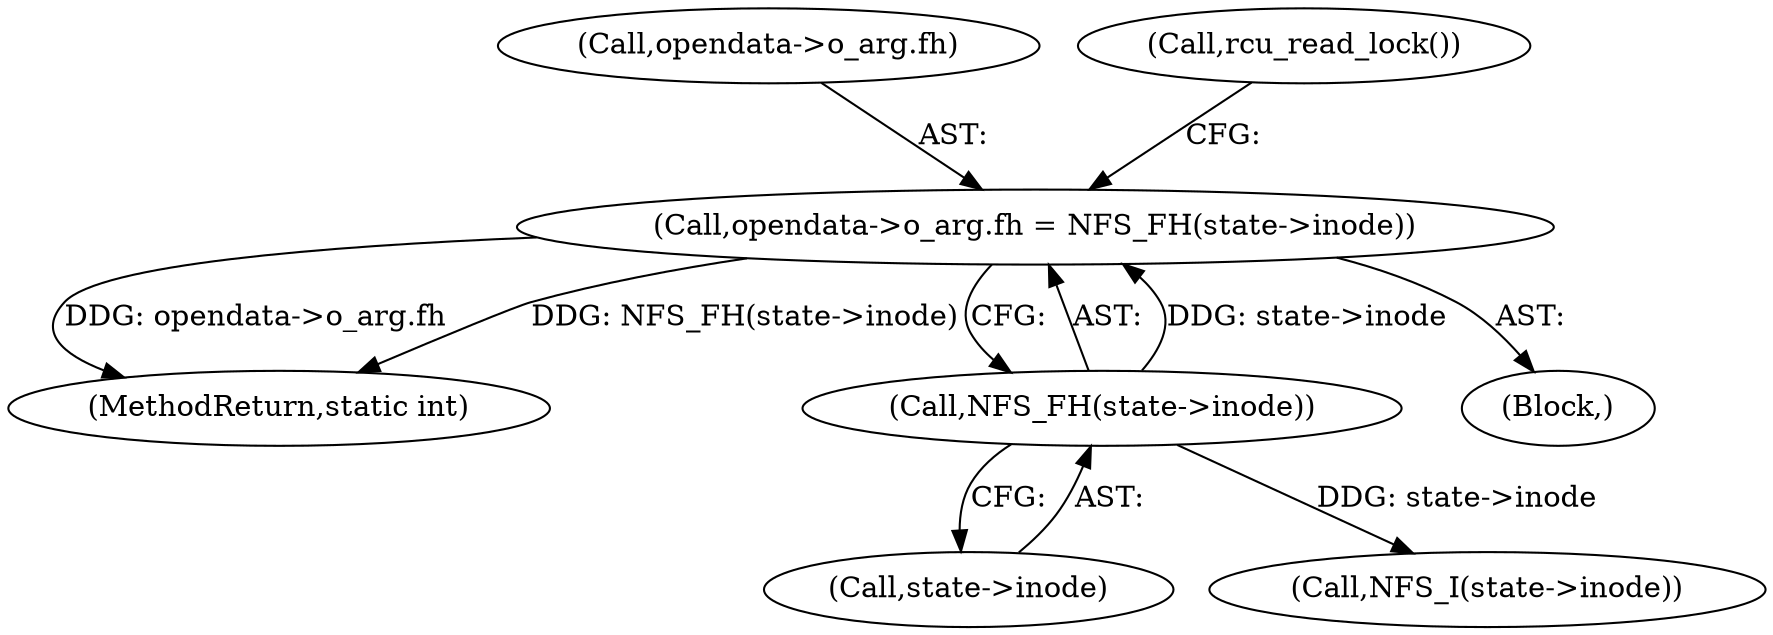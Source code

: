 digraph "0_linux_dc0b027dfadfcb8a5504f7d8052754bf8d501ab9_2@API" {
"1000129" [label="(Call,opendata->o_arg.fh = NFS_FH(state->inode))"];
"1000135" [label="(Call,NFS_FH(state->inode))"];
"1000130" [label="(Call,opendata->o_arg.fh)"];
"1000135" [label="(Call,NFS_FH(state->inode))"];
"1000136" [label="(Call,state->inode)"];
"1000129" [label="(Call,opendata->o_arg.fh = NFS_FH(state->inode))"];
"1000144" [label="(Call,NFS_I(state->inode))"];
"1000139" [label="(Call,rcu_read_lock())"];
"1000186" [label="(MethodReturn,static int)"];
"1000103" [label="(Block,)"];
"1000129" -> "1000103"  [label="AST: "];
"1000129" -> "1000135"  [label="CFG: "];
"1000130" -> "1000129"  [label="AST: "];
"1000135" -> "1000129"  [label="AST: "];
"1000139" -> "1000129"  [label="CFG: "];
"1000129" -> "1000186"  [label="DDG: opendata->o_arg.fh"];
"1000129" -> "1000186"  [label="DDG: NFS_FH(state->inode)"];
"1000135" -> "1000129"  [label="DDG: state->inode"];
"1000135" -> "1000136"  [label="CFG: "];
"1000136" -> "1000135"  [label="AST: "];
"1000135" -> "1000144"  [label="DDG: state->inode"];
}
